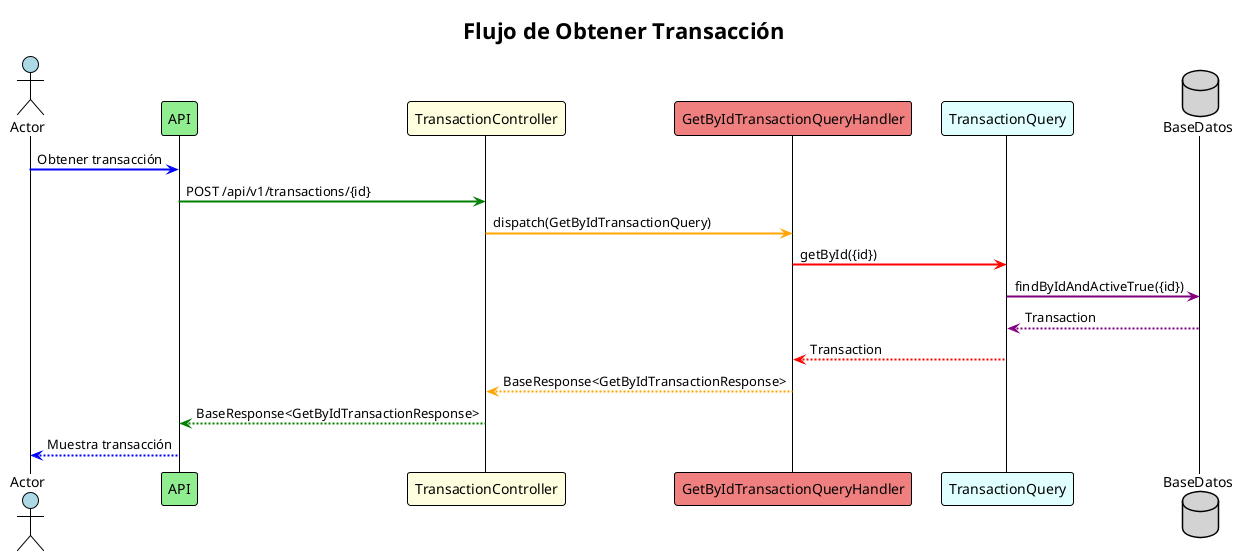 @startuml
!theme plain
skinparam sequenceArrowThickness 2

title Flujo de Obtener Transacción

actor Actor #lightblue
participant API #lightgreen
participant TransactionController #lightyellow
participant GetByIdTransactionQueryHandler #lightcoral
participant TransactionQuery #lightcyan
database BaseDatos #lightgray

Actor -[#blue]> API: Obtener transacción
API -[#green]> TransactionController: POST /api/v1/transactions/{id}
TransactionController -[#orange]> GetByIdTransactionQueryHandler: dispatch(GetByIdTransactionQuery)
GetByIdTransactionQueryHandler -[#red]> TransactionQuery: getById({id})
TransactionQuery -[#purple]> BaseDatos: findByIdAndActiveTrue({id})
BaseDatos --[#purple]> TransactionQuery: Transaction
TransactionQuery --[#red]> GetByIdTransactionQueryHandler: Transaction
GetByIdTransactionQueryHandler --[#orange]> TransactionController: BaseResponse<GetByIdTransactionResponse>
TransactionController --[#green]> API: BaseResponse<GetByIdTransactionResponse>
API --[#blue]> Actor: Muestra transacción

@enduml